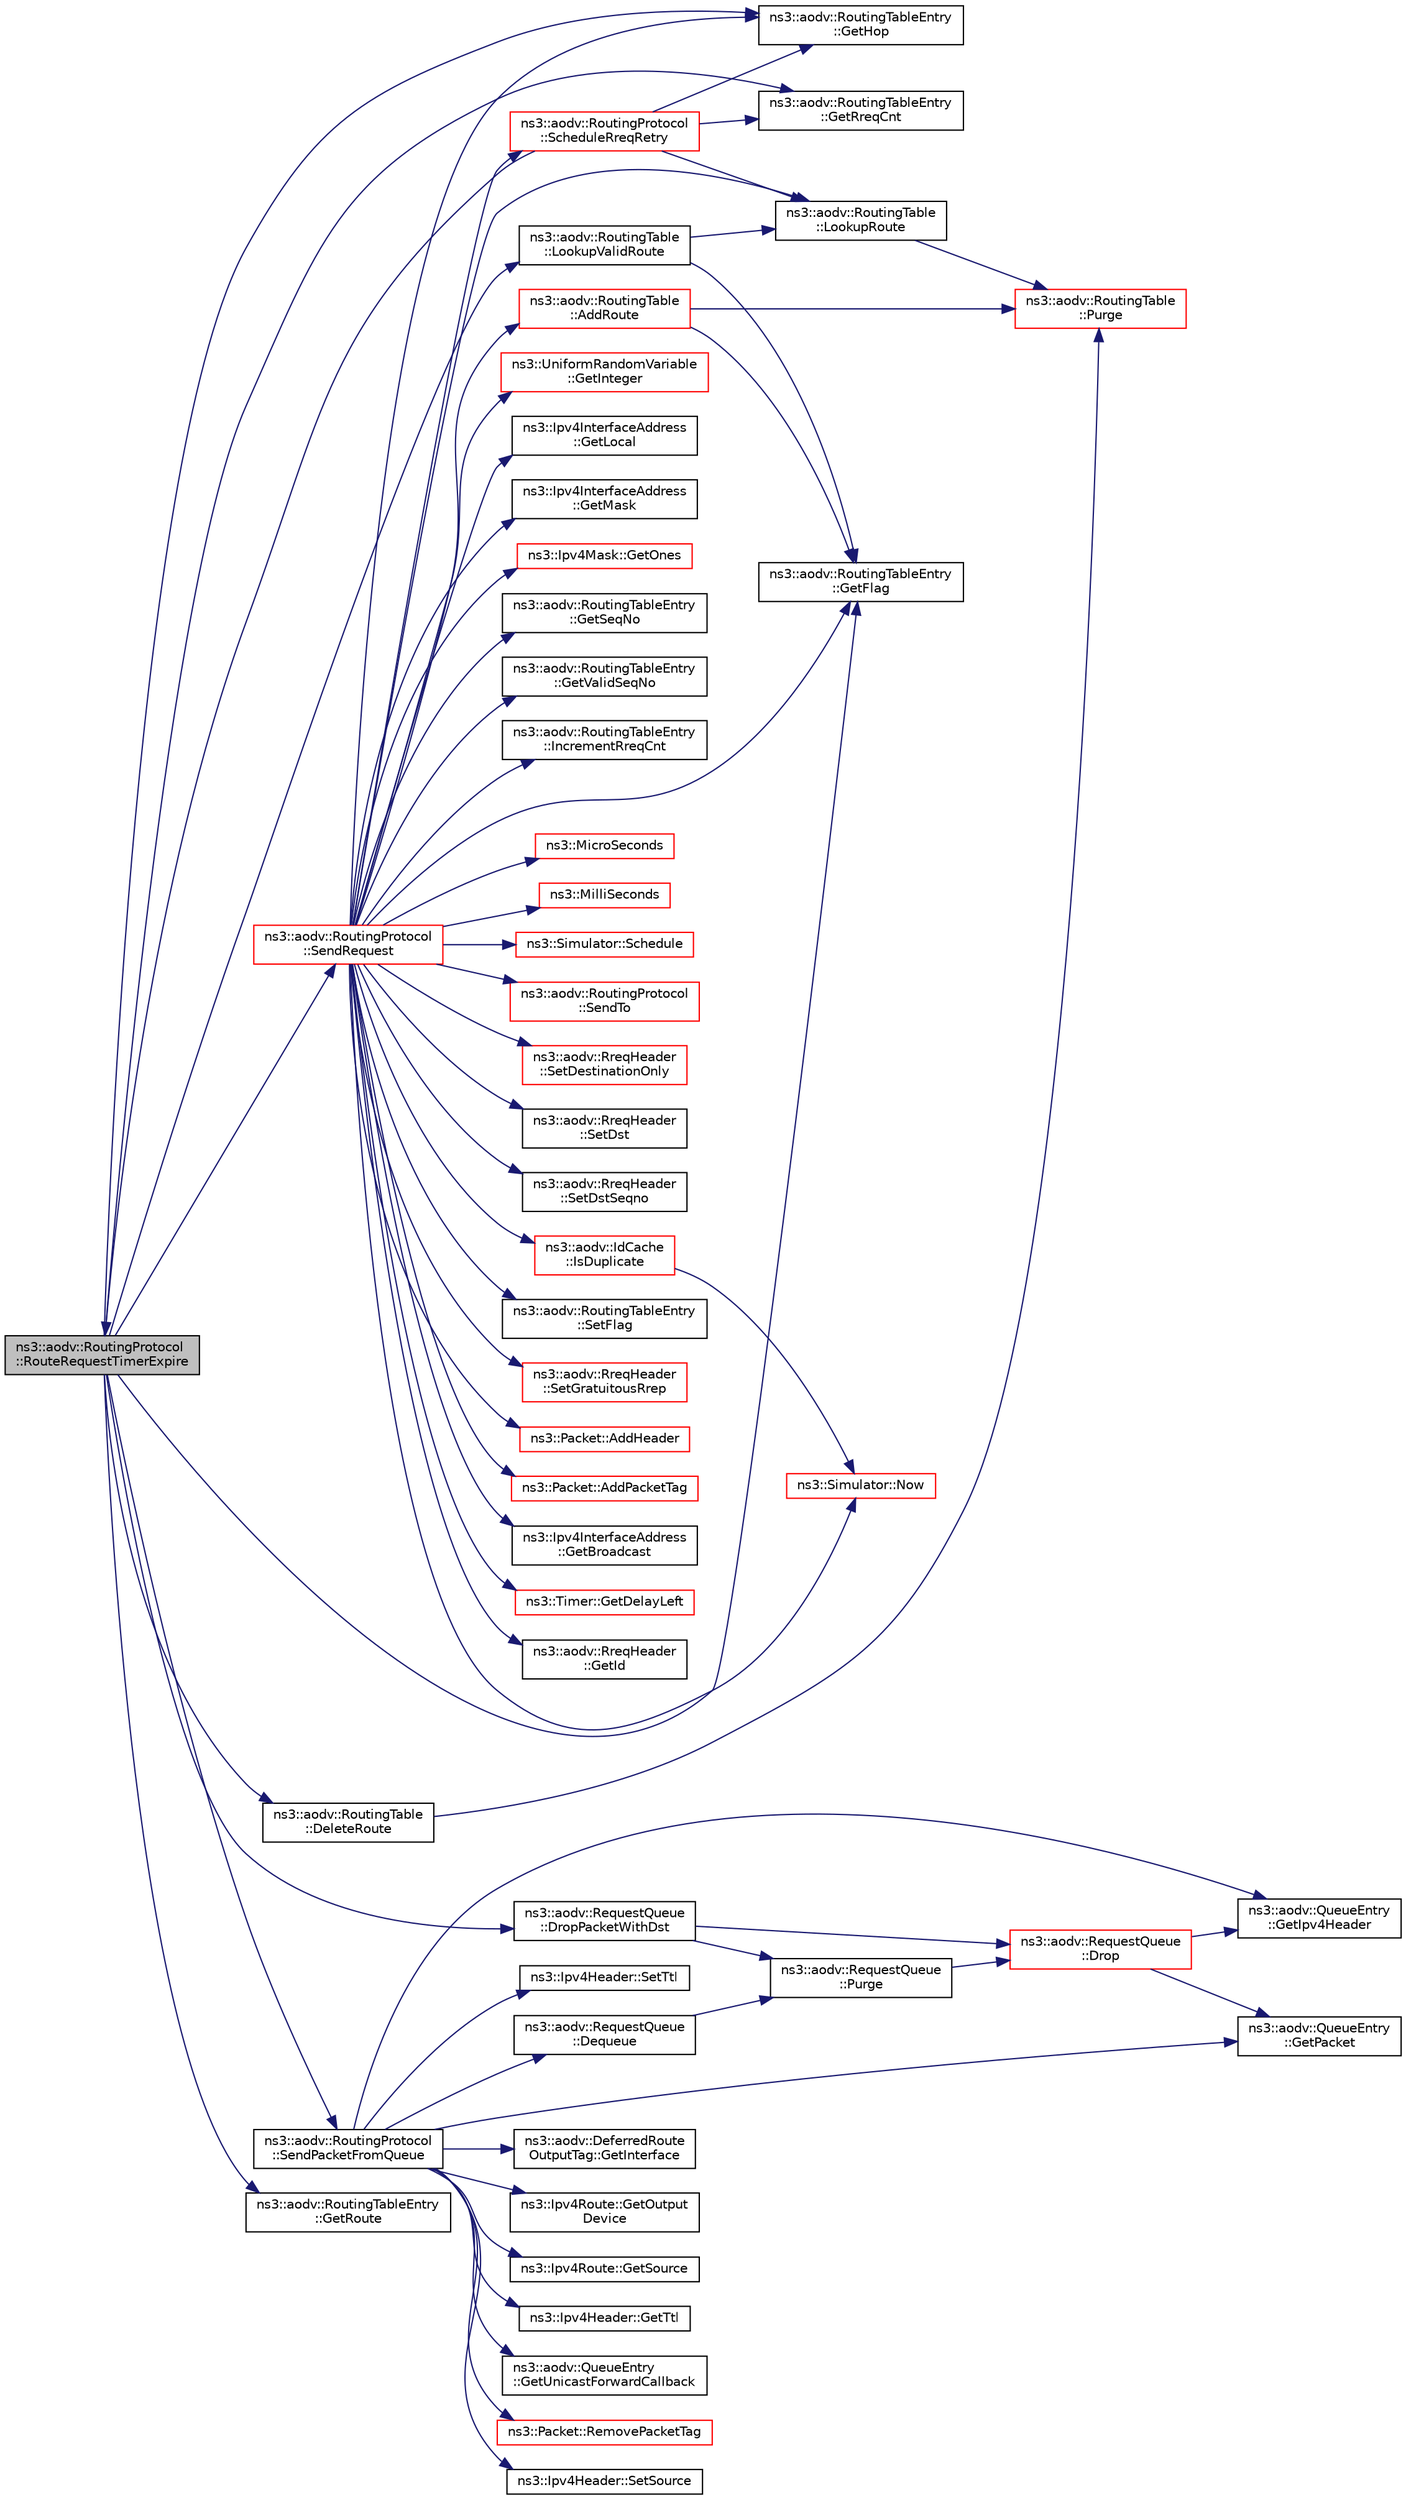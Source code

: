 digraph "ns3::aodv::RoutingProtocol::RouteRequestTimerExpire"
{
 // LATEX_PDF_SIZE
  edge [fontname="Helvetica",fontsize="10",labelfontname="Helvetica",labelfontsize="10"];
  node [fontname="Helvetica",fontsize="10",shape=record];
  rankdir="LR";
  Node1 [label="ns3::aodv::RoutingProtocol\l::RouteRequestTimerExpire",height=0.2,width=0.4,color="black", fillcolor="grey75", style="filled", fontcolor="black",tooltip="Handle route discovery process."];
  Node1 -> Node2 [color="midnightblue",fontsize="10",style="solid",fontname="Helvetica"];
  Node2 [label="ns3::aodv::RoutingTable\l::DeleteRoute",height=0.2,width=0.4,color="black", fillcolor="white", style="filled",URL="$classns3_1_1aodv_1_1_routing_table.html#aec4efdf9faa7e90a825879bc86cc813a",tooltip="Delete routing table entry with destination address dst, if it exists."];
  Node2 -> Node3 [color="midnightblue",fontsize="10",style="solid",fontname="Helvetica"];
  Node3 [label="ns3::aodv::RoutingTable\l::Purge",height=0.2,width=0.4,color="red", fillcolor="white", style="filled",URL="$classns3_1_1aodv_1_1_routing_table.html#a2d0250f231e06733c06a43f5ec6a310b",tooltip="Delete all outdated entries and invalidate valid entry if Lifetime is expired."];
  Node1 -> Node10 [color="midnightblue",fontsize="10",style="solid",fontname="Helvetica"];
  Node10 [label="ns3::aodv::RequestQueue\l::DropPacketWithDst",height=0.2,width=0.4,color="black", fillcolor="white", style="filled",URL="$classns3_1_1aodv_1_1_request_queue.html#ac133e18007238865cda0bc74b6b59f50",tooltip="Remove all packets with destination IP address dst."];
  Node10 -> Node11 [color="midnightblue",fontsize="10",style="solid",fontname="Helvetica"];
  Node11 [label="ns3::aodv::RequestQueue\l::Drop",height=0.2,width=0.4,color="red", fillcolor="white", style="filled",URL="$classns3_1_1aodv_1_1_request_queue.html#af39cbe0d1f9ed4cbe14355b6a3b594e6",tooltip="Notify that packet is dropped from queue by timeout."];
  Node11 -> Node14 [color="midnightblue",fontsize="10",style="solid",fontname="Helvetica"];
  Node14 [label="ns3::aodv::QueueEntry\l::GetIpv4Header",height=0.2,width=0.4,color="black", fillcolor="white", style="filled",URL="$classns3_1_1aodv_1_1_queue_entry.html#aa7ed6ea6d223963c439a4b62ea11fd5d",tooltip="Get IPv4 header."];
  Node11 -> Node15 [color="midnightblue",fontsize="10",style="solid",fontname="Helvetica"];
  Node15 [label="ns3::aodv::QueueEntry\l::GetPacket",height=0.2,width=0.4,color="black", fillcolor="white", style="filled",URL="$classns3_1_1aodv_1_1_queue_entry.html#aeeca5d68f413bd35f8ed443be29a62c5",tooltip="Get packet from entry."];
  Node10 -> Node16 [color="midnightblue",fontsize="10",style="solid",fontname="Helvetica"];
  Node16 [label="ns3::aodv::RequestQueue\l::Purge",height=0.2,width=0.4,color="black", fillcolor="white", style="filled",URL="$classns3_1_1aodv_1_1_request_queue.html#a6ed74cff072d572de14a87a5aaef2831",tooltip="Remove all expired entries."];
  Node16 -> Node11 [color="midnightblue",fontsize="10",style="solid",fontname="Helvetica"];
  Node1 -> Node17 [color="midnightblue",fontsize="10",style="solid",fontname="Helvetica"];
  Node17 [label="ns3::aodv::RoutingTableEntry\l::GetFlag",height=0.2,width=0.4,color="black", fillcolor="white", style="filled",URL="$classns3_1_1aodv_1_1_routing_table_entry.html#a63c5f9c2f68cabf458154ac81a51627d",tooltip="Get the route flags."];
  Node1 -> Node18 [color="midnightblue",fontsize="10",style="solid",fontname="Helvetica"];
  Node18 [label="ns3::aodv::RoutingTableEntry\l::GetHop",height=0.2,width=0.4,color="black", fillcolor="white", style="filled",URL="$classns3_1_1aodv_1_1_routing_table_entry.html#ab40ad10492c30ee33b79986f3c90f3d9",tooltip="Get the number of hops."];
  Node1 -> Node19 [color="midnightblue",fontsize="10",style="solid",fontname="Helvetica"];
  Node19 [label="ns3::aodv::RoutingTableEntry\l::GetRoute",height=0.2,width=0.4,color="black", fillcolor="white", style="filled",URL="$classns3_1_1aodv_1_1_routing_table_entry.html#ac2d364254c4a44af07fbbe7e7ea476a0",tooltip="Get route function."];
  Node1 -> Node20 [color="midnightblue",fontsize="10",style="solid",fontname="Helvetica"];
  Node20 [label="ns3::aodv::RoutingTableEntry\l::GetRreqCnt",height=0.2,width=0.4,color="black", fillcolor="white", style="filled",URL="$classns3_1_1aodv_1_1_routing_table_entry.html#a3f1a3a6b6d3696a8d449f25cb8e4eb9b",tooltip="Get the RREQ count."];
  Node1 -> Node21 [color="midnightblue",fontsize="10",style="solid",fontname="Helvetica"];
  Node21 [label="ns3::aodv::RoutingTable\l::LookupValidRoute",height=0.2,width=0.4,color="black", fillcolor="white", style="filled",URL="$classns3_1_1aodv_1_1_routing_table.html#a2ca8c3757223d681d4cc39e2028fa7ad",tooltip="Lookup route in VALID state."];
  Node21 -> Node17 [color="midnightblue",fontsize="10",style="solid",fontname="Helvetica"];
  Node21 -> Node22 [color="midnightblue",fontsize="10",style="solid",fontname="Helvetica"];
  Node22 [label="ns3::aodv::RoutingTable\l::LookupRoute",height=0.2,width=0.4,color="black", fillcolor="white", style="filled",URL="$classns3_1_1aodv_1_1_routing_table.html#a90cbc8a2c65cd68ccdaf768fcbb5d723",tooltip="Lookup routing table entry with destination address dst."];
  Node22 -> Node3 [color="midnightblue",fontsize="10",style="solid",fontname="Helvetica"];
  Node1 -> Node23 [color="midnightblue",fontsize="10",style="solid",fontname="Helvetica"];
  Node23 [label="ns3::aodv::RoutingProtocol\l::SendPacketFromQueue",height=0.2,width=0.4,color="black", fillcolor="white", style="filled",URL="$classns3_1_1aodv_1_1_routing_protocol.html#a7cd2a3baf7b377fbbf85de4275164f2b",tooltip="Forward packet from route request queue."];
  Node23 -> Node24 [color="midnightblue",fontsize="10",style="solid",fontname="Helvetica"];
  Node24 [label="ns3::aodv::RequestQueue\l::Dequeue",height=0.2,width=0.4,color="black", fillcolor="white", style="filled",URL="$classns3_1_1aodv_1_1_request_queue.html#a1711433b4999cfd7ee30dd88103a2555",tooltip="Return first found (the earliest) entry for given destination."];
  Node24 -> Node16 [color="midnightblue",fontsize="10",style="solid",fontname="Helvetica"];
  Node23 -> Node25 [color="midnightblue",fontsize="10",style="solid",fontname="Helvetica"];
  Node25 [label="ns3::aodv::DeferredRoute\lOutputTag::GetInterface",height=0.2,width=0.4,color="black", fillcolor="white", style="filled",URL="$classns3_1_1aodv_1_1_deferred_route_output_tag.html#a4078d412a361cb0b6743e890fc6bfd7a",tooltip="Get the output interface."];
  Node23 -> Node14 [color="midnightblue",fontsize="10",style="solid",fontname="Helvetica"];
  Node23 -> Node26 [color="midnightblue",fontsize="10",style="solid",fontname="Helvetica"];
  Node26 [label="ns3::Ipv4Route::GetOutput\lDevice",height=0.2,width=0.4,color="black", fillcolor="white", style="filled",URL="$classns3_1_1_ipv4_route.html#a3b97b4f70af0c22cb01ea7e2733367ee",tooltip=" "];
  Node23 -> Node15 [color="midnightblue",fontsize="10",style="solid",fontname="Helvetica"];
  Node23 -> Node27 [color="midnightblue",fontsize="10",style="solid",fontname="Helvetica"];
  Node27 [label="ns3::Ipv4Route::GetSource",height=0.2,width=0.4,color="black", fillcolor="white", style="filled",URL="$classns3_1_1_ipv4_route.html#a27a01c8d6ad6d36e55062bb619cdf516",tooltip=" "];
  Node23 -> Node28 [color="midnightblue",fontsize="10",style="solid",fontname="Helvetica"];
  Node28 [label="ns3::Ipv4Header::GetTtl",height=0.2,width=0.4,color="black", fillcolor="white", style="filled",URL="$classns3_1_1_ipv4_header.html#afe6f7ea06ad04703c2f3cae02f2197c9",tooltip=" "];
  Node23 -> Node29 [color="midnightblue",fontsize="10",style="solid",fontname="Helvetica"];
  Node29 [label="ns3::aodv::QueueEntry\l::GetUnicastForwardCallback",height=0.2,width=0.4,color="black", fillcolor="white", style="filled",URL="$classns3_1_1aodv_1_1_queue_entry.html#ac4baa5d03f5af0e828a973248ef2c255",tooltip="Get unicast forward callback."];
  Node23 -> Node30 [color="midnightblue",fontsize="10",style="solid",fontname="Helvetica"];
  Node30 [label="ns3::Packet::RemovePacketTag",height=0.2,width=0.4,color="red", fillcolor="white", style="filled",URL="$classns3_1_1_packet.html#a078fe922d976a417ab25ba2f3c2fd667",tooltip="Remove a packet tag."];
  Node23 -> Node43 [color="midnightblue",fontsize="10",style="solid",fontname="Helvetica"];
  Node43 [label="ns3::Ipv4Header::SetSource",height=0.2,width=0.4,color="black", fillcolor="white", style="filled",URL="$classns3_1_1_ipv4_header.html#af3c8c140e302ec4aa1dc885ce1dcc070",tooltip=" "];
  Node23 -> Node44 [color="midnightblue",fontsize="10",style="solid",fontname="Helvetica"];
  Node44 [label="ns3::Ipv4Header::SetTtl",height=0.2,width=0.4,color="black", fillcolor="white", style="filled",URL="$classns3_1_1_ipv4_header.html#a5d244d173e0921a99276ff5f5825b28b",tooltip=" "];
  Node1 -> Node45 [color="midnightblue",fontsize="10",style="solid",fontname="Helvetica"];
  Node45 [label="ns3::aodv::RoutingProtocol\l::SendRequest",height=0.2,width=0.4,color="red", fillcolor="white", style="filled",URL="$classns3_1_1aodv_1_1_routing_protocol.html#a483f8df4d7855b2a71e506f665ca0828",tooltip="Send RREQ."];
  Node45 -> Node46 [color="midnightblue",fontsize="10",style="solid",fontname="Helvetica"];
  Node46 [label="ns3::Packet::AddHeader",height=0.2,width=0.4,color="red", fillcolor="white", style="filled",URL="$classns3_1_1_packet.html#a465108c595a0bc592095cbcab1832ed8",tooltip="Add header to this packet."];
  Node45 -> Node86 [color="midnightblue",fontsize="10",style="solid",fontname="Helvetica"];
  Node86 [label="ns3::Packet::AddPacketTag",height=0.2,width=0.4,color="red", fillcolor="white", style="filled",URL="$classns3_1_1_packet.html#ac4a6bcd77e58bdc14c42a7d572d66cc9",tooltip="Add a packet tag."];
  Node45 -> Node89 [color="midnightblue",fontsize="10",style="solid",fontname="Helvetica"];
  Node89 [label="ns3::aodv::RoutingTable\l::AddRoute",height=0.2,width=0.4,color="red", fillcolor="white", style="filled",URL="$classns3_1_1aodv_1_1_routing_table.html#a579e562e38e67d510de1ff2c87806c76",tooltip="Add routing table entry if it doesn't yet exist in routing table."];
  Node89 -> Node17 [color="midnightblue",fontsize="10",style="solid",fontname="Helvetica"];
  Node89 -> Node3 [color="midnightblue",fontsize="10",style="solid",fontname="Helvetica"];
  Node45 -> Node93 [color="midnightblue",fontsize="10",style="solid",fontname="Helvetica"];
  Node93 [label="ns3::Ipv4InterfaceAddress\l::GetBroadcast",height=0.2,width=0.4,color="black", fillcolor="white", style="filled",URL="$classns3_1_1_ipv4_interface_address.html#a0e5cce17152b2da10066c238e2212a3f",tooltip="Get the broadcast address."];
  Node45 -> Node94 [color="midnightblue",fontsize="10",style="solid",fontname="Helvetica"];
  Node94 [label="ns3::Timer::GetDelayLeft",height=0.2,width=0.4,color="red", fillcolor="white", style="filled",URL="$classns3_1_1_timer.html#abac4a4017e1e6cf26f403b09094e1622",tooltip=" "];
  Node45 -> Node17 [color="midnightblue",fontsize="10",style="solid",fontname="Helvetica"];
  Node45 -> Node18 [color="midnightblue",fontsize="10",style="solid",fontname="Helvetica"];
  Node45 -> Node143 [color="midnightblue",fontsize="10",style="solid",fontname="Helvetica"];
  Node143 [label="ns3::aodv::RreqHeader\l::GetId",height=0.2,width=0.4,color="black", fillcolor="white", style="filled",URL="$classns3_1_1aodv_1_1_rreq_header.html#a012326ae4338c3ba17127798ac6c87f0",tooltip="Get the request ID."];
  Node45 -> Node144 [color="midnightblue",fontsize="10",style="solid",fontname="Helvetica"];
  Node144 [label="ns3::UniformRandomVariable\l::GetInteger",height=0.2,width=0.4,color="red", fillcolor="white", style="filled",URL="$classns3_1_1_uniform_random_variable.html#ab7c7dedc88cb97e74418df2edc28a787",tooltip="Get the next random value, as an unsigned integer in the specified range ."];
  Node45 -> Node147 [color="midnightblue",fontsize="10",style="solid",fontname="Helvetica"];
  Node147 [label="ns3::Ipv4InterfaceAddress\l::GetLocal",height=0.2,width=0.4,color="black", fillcolor="white", style="filled",URL="$classns3_1_1_ipv4_interface_address.html#a6d04c0c9e2a4ab8a9d73c5edf7a93072",tooltip="Get the local address."];
  Node45 -> Node148 [color="midnightblue",fontsize="10",style="solid",fontname="Helvetica"];
  Node148 [label="ns3::Ipv4InterfaceAddress\l::GetMask",height=0.2,width=0.4,color="black", fillcolor="white", style="filled",URL="$classns3_1_1_ipv4_interface_address.html#a5bbf2672568c72ebbb543f38c59dd29c",tooltip="Get the network mask."];
  Node45 -> Node149 [color="midnightblue",fontsize="10",style="solid",fontname="Helvetica"];
  Node149 [label="ns3::Ipv4Mask::GetOnes",height=0.2,width=0.4,color="red", fillcolor="white", style="filled",URL="$classns3_1_1_ipv4_mask.html#af712cbdf28c039025d4aa45fa7e243dd",tooltip=" "];
  Node45 -> Node151 [color="midnightblue",fontsize="10",style="solid",fontname="Helvetica"];
  Node151 [label="ns3::aodv::RoutingTableEntry\l::GetSeqNo",height=0.2,width=0.4,color="black", fillcolor="white", style="filled",URL="$classns3_1_1aodv_1_1_routing_table_entry.html#ad72832f431c694502b8a8f55a889bc94",tooltip="Get the sequence number."];
  Node45 -> Node152 [color="midnightblue",fontsize="10",style="solid",fontname="Helvetica"];
  Node152 [label="ns3::aodv::RoutingTableEntry\l::GetValidSeqNo",height=0.2,width=0.4,color="black", fillcolor="white", style="filled",URL="$classns3_1_1aodv_1_1_routing_table_entry.html#aea3bbaf0ee5288e2b9b04060324c21b1",tooltip="Get the valid sequence number."];
  Node45 -> Node153 [color="midnightblue",fontsize="10",style="solid",fontname="Helvetica"];
  Node153 [label="ns3::aodv::RoutingTableEntry\l::IncrementRreqCnt",height=0.2,width=0.4,color="black", fillcolor="white", style="filled",URL="$classns3_1_1aodv_1_1_routing_table_entry.html#a74410d49e8da4e9a3d2ca137fcfdc139",tooltip="Increment the RREQ count."];
  Node45 -> Node154 [color="midnightblue",fontsize="10",style="solid",fontname="Helvetica"];
  Node154 [label="ns3::aodv::IdCache\l::IsDuplicate",height=0.2,width=0.4,color="red", fillcolor="white", style="filled",URL="$classns3_1_1aodv_1_1_id_cache.html#a6f32458e4f47ab3d977d8c81742b172c",tooltip="Check that entry (addr, id) exists in cache."];
  Node154 -> Node128 [color="midnightblue",fontsize="10",style="solid",fontname="Helvetica"];
  Node128 [label="ns3::Simulator::Now",height=0.2,width=0.4,color="red", fillcolor="white", style="filled",URL="$classns3_1_1_simulator.html#ac3178fa975b419f7875e7105be122800",tooltip="Return the current simulation virtual time."];
  Node45 -> Node22 [color="midnightblue",fontsize="10",style="solid",fontname="Helvetica"];
  Node45 -> Node156 [color="midnightblue",fontsize="10",style="solid",fontname="Helvetica"];
  Node156 [label="ns3::MicroSeconds",height=0.2,width=0.4,color="red", fillcolor="white", style="filled",URL="$group__timecivil.html#ga17465a639c8d1464e76538afdd78a9f0",tooltip="Construct a Time in the indicated unit."];
  Node45 -> Node161 [color="midnightblue",fontsize="10",style="solid",fontname="Helvetica"];
  Node161 [label="ns3::MilliSeconds",height=0.2,width=0.4,color="red", fillcolor="white", style="filled",URL="$group__timecivil.html#gaf26127cf4571146b83a92ee18679c7a9",tooltip="Construct a Time in the indicated unit."];
  Node45 -> Node128 [color="midnightblue",fontsize="10",style="solid",fontname="Helvetica"];
  Node45 -> Node162 [color="midnightblue",fontsize="10",style="solid",fontname="Helvetica"];
  Node162 [label="ns3::Simulator::Schedule",height=0.2,width=0.4,color="red", fillcolor="white", style="filled",URL="$classns3_1_1_simulator.html#a3da7d28335c8ac0e3e86781f766df241",tooltip="Schedule an event to expire after delay."];
  Node45 -> Node174 [color="midnightblue",fontsize="10",style="solid",fontname="Helvetica"];
  Node174 [label="ns3::aodv::RoutingProtocol\l::ScheduleRreqRetry",height=0.2,width=0.4,color="red", fillcolor="white", style="filled",URL="$classns3_1_1aodv_1_1_routing_protocol.html#a85e17b36131d0582099347a4379bef11",tooltip="Repeated attempts by a source node at route discovery for a single destination use the expanding ring..."];
  Node174 -> Node18 [color="midnightblue",fontsize="10",style="solid",fontname="Helvetica"];
  Node174 -> Node20 [color="midnightblue",fontsize="10",style="solid",fontname="Helvetica"];
  Node174 -> Node22 [color="midnightblue",fontsize="10",style="solid",fontname="Helvetica"];
  Node174 -> Node1 [color="midnightblue",fontsize="10",style="solid",fontname="Helvetica"];
  Node45 -> Node175 [color="midnightblue",fontsize="10",style="solid",fontname="Helvetica"];
  Node175 [label="ns3::aodv::RoutingProtocol\l::SendTo",height=0.2,width=0.4,color="red", fillcolor="white", style="filled",URL="$classns3_1_1aodv_1_1_routing_protocol.html#a41daaba7b2254917daa563575572c1ed",tooltip="Send packet to destination scoket."];
  Node45 -> Node177 [color="midnightblue",fontsize="10",style="solid",fontname="Helvetica"];
  Node177 [label="ns3::aodv::RreqHeader\l::SetDestinationOnly",height=0.2,width=0.4,color="red", fillcolor="white", style="filled",URL="$classns3_1_1aodv_1_1_rreq_header.html#a643bbf6f8ebd0f7ce05228f494356a25",tooltip="Set the Destination only flag."];
  Node45 -> Node178 [color="midnightblue",fontsize="10",style="solid",fontname="Helvetica"];
  Node178 [label="ns3::aodv::RreqHeader\l::SetDst",height=0.2,width=0.4,color="black", fillcolor="white", style="filled",URL="$classns3_1_1aodv_1_1_rreq_header.html#a015ab18a9dc655771f5b92b70bb2b0af",tooltip="Set the destination address."];
  Node45 -> Node179 [color="midnightblue",fontsize="10",style="solid",fontname="Helvetica"];
  Node179 [label="ns3::aodv::RreqHeader\l::SetDstSeqno",height=0.2,width=0.4,color="black", fillcolor="white", style="filled",URL="$classns3_1_1aodv_1_1_rreq_header.html#a935c5766e595db907bdb536b4c5702bb",tooltip="Set the destination sequence number."];
  Node45 -> Node180 [color="midnightblue",fontsize="10",style="solid",fontname="Helvetica"];
  Node180 [label="ns3::aodv::RoutingTableEntry\l::SetFlag",height=0.2,width=0.4,color="black", fillcolor="white", style="filled",URL="$classns3_1_1aodv_1_1_routing_table_entry.html#aedae6828855a77add2776428ce7ce524",tooltip="Set the route flags."];
  Node45 -> Node181 [color="midnightblue",fontsize="10",style="solid",fontname="Helvetica"];
  Node181 [label="ns3::aodv::RreqHeader\l::SetGratuitousRrep",height=0.2,width=0.4,color="red", fillcolor="white", style="filled",URL="$classns3_1_1aodv_1_1_rreq_header.html#a620490eac01a88fc225656d5a14980c1",tooltip="Set the gratuitous RREP flag."];
}
